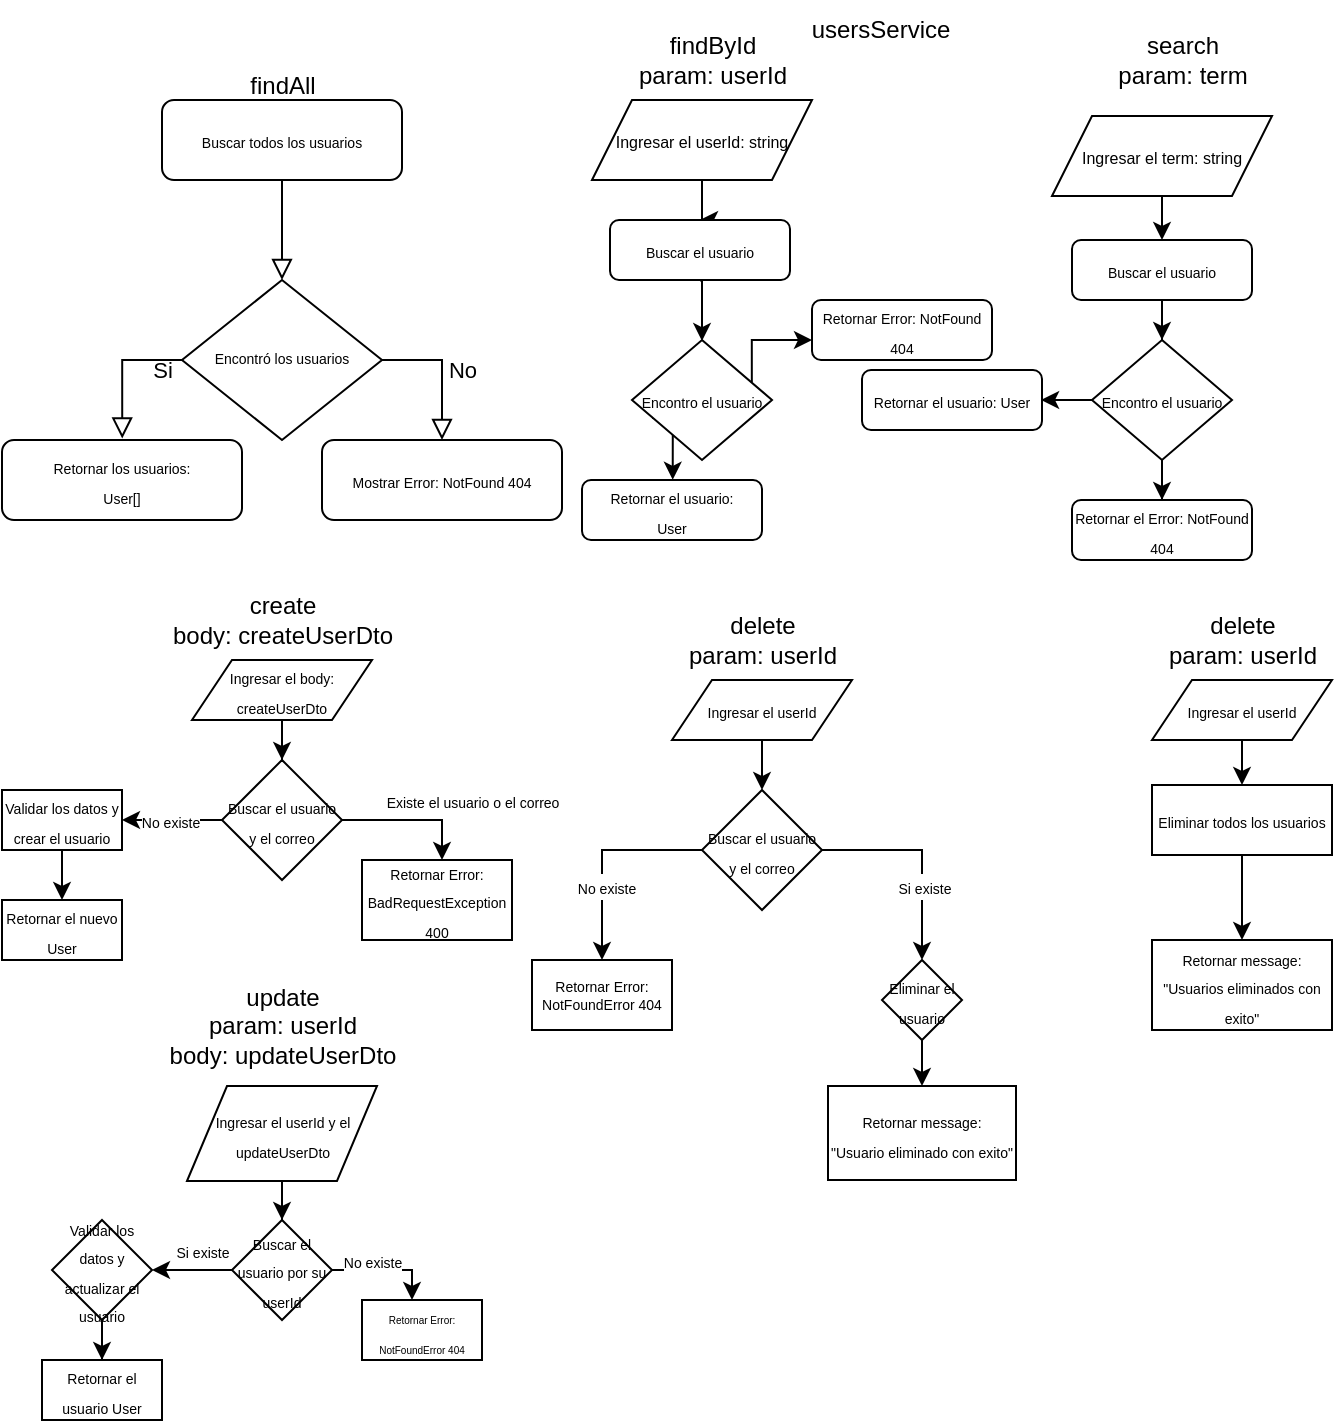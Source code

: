 <mxfile version="24.7.17">
  <diagram id="C5RBs43oDa-KdzZeNtuy" name="Page-1">
    <mxGraphModel dx="3287" dy="1670" grid="1" gridSize="10" guides="1" tooltips="1" connect="1" arrows="1" fold="1" page="1" pageScale="1" pageWidth="827" pageHeight="1169" math="0" shadow="0">
      <root>
        <mxCell id="WIyWlLk6GJQsqaUBKTNV-0" />
        <mxCell id="WIyWlLk6GJQsqaUBKTNV-1" parent="WIyWlLk6GJQsqaUBKTNV-0" />
        <mxCell id="WIyWlLk6GJQsqaUBKTNV-2" value="" style="rounded=0;html=1;jettySize=auto;orthogonalLoop=1;fontSize=11;endArrow=block;endFill=0;endSize=8;strokeWidth=1;shadow=0;labelBackgroundColor=none;edgeStyle=orthogonalEdgeStyle;" parent="WIyWlLk6GJQsqaUBKTNV-1" source="WIyWlLk6GJQsqaUBKTNV-3" target="WIyWlLk6GJQsqaUBKTNV-6" edge="1">
          <mxGeometry relative="1" as="geometry" />
        </mxCell>
        <mxCell id="WIyWlLk6GJQsqaUBKTNV-3" value="&lt;font style=&quot;font-size: 7px;&quot;&gt;Buscar todos los usuarios&lt;/font&gt;" style="rounded=1;whiteSpace=wrap;html=1;fontSize=12;glass=0;strokeWidth=1;shadow=0;" parent="WIyWlLk6GJQsqaUBKTNV-1" vertex="1">
          <mxGeometry x="100" y="50" width="120" height="40" as="geometry" />
        </mxCell>
        <mxCell id="WIyWlLk6GJQsqaUBKTNV-4" value="Si" style="rounded=0;html=1;jettySize=auto;orthogonalLoop=1;fontSize=11;endArrow=block;endFill=0;endSize=8;strokeWidth=1;shadow=0;labelBackgroundColor=none;edgeStyle=orthogonalEdgeStyle;entryX=0.501;entryY=-0.018;entryDx=0;entryDy=0;entryPerimeter=0;" parent="WIyWlLk6GJQsqaUBKTNV-1" source="WIyWlLk6GJQsqaUBKTNV-6" target="WIyWlLk6GJQsqaUBKTNV-11" edge="1">
          <mxGeometry y="20" relative="1" as="geometry">
            <mxPoint as="offset" />
            <mxPoint x="80" y="280" as="targetPoint" />
            <Array as="points">
              <mxPoint x="80" y="180" />
            </Array>
          </mxGeometry>
        </mxCell>
        <mxCell id="WIyWlLk6GJQsqaUBKTNV-5" value="No" style="edgeStyle=orthogonalEdgeStyle;rounded=0;html=1;jettySize=auto;orthogonalLoop=1;fontSize=11;endArrow=block;endFill=0;endSize=8;strokeWidth=1;shadow=0;labelBackgroundColor=none;" parent="WIyWlLk6GJQsqaUBKTNV-1" source="WIyWlLk6GJQsqaUBKTNV-6" target="WIyWlLk6GJQsqaUBKTNV-7" edge="1">
          <mxGeometry y="10" relative="1" as="geometry">
            <mxPoint as="offset" />
            <Array as="points">
              <mxPoint x="240" y="180" />
            </Array>
          </mxGeometry>
        </mxCell>
        <mxCell id="WIyWlLk6GJQsqaUBKTNV-6" value="&lt;font style=&quot;font-size: 7px;&quot;&gt;Encontró los usuarios&lt;/font&gt;" style="rhombus;whiteSpace=wrap;html=1;shadow=0;fontFamily=Helvetica;fontSize=12;align=center;strokeWidth=1;spacing=6;spacingTop=-4;" parent="WIyWlLk6GJQsqaUBKTNV-1" vertex="1">
          <mxGeometry x="110" y="140" width="100" height="80" as="geometry" />
        </mxCell>
        <mxCell id="WIyWlLk6GJQsqaUBKTNV-7" value="&lt;font style=&quot;font-size: 7px;&quot;&gt;Mostrar Error: NotFound 404&lt;/font&gt;" style="rounded=1;whiteSpace=wrap;html=1;fontSize=12;glass=0;strokeWidth=1;shadow=0;" parent="WIyWlLk6GJQsqaUBKTNV-1" vertex="1">
          <mxGeometry x="180" y="220" width="120" height="40" as="geometry" />
        </mxCell>
        <mxCell id="WIyWlLk6GJQsqaUBKTNV-11" value="&lt;font style=&quot;font-size: 7px;&quot;&gt;Retornar los usuarios:&lt;br&gt;User[]&lt;/font&gt;" style="rounded=1;whiteSpace=wrap;html=1;fontSize=12;glass=0;strokeWidth=1;shadow=0;" parent="WIyWlLk6GJQsqaUBKTNV-1" vertex="1">
          <mxGeometry x="20" y="220" width="120" height="40" as="geometry" />
        </mxCell>
        <mxCell id="ctFC_eEfjPi1U_Sdx5GM-1" value="usersService" style="text;html=1;align=center;verticalAlign=middle;resizable=0;points=[];autosize=1;strokeColor=none;fillColor=none;" vertex="1" parent="WIyWlLk6GJQsqaUBKTNV-1">
          <mxGeometry x="414" width="90" height="30" as="geometry" />
        </mxCell>
        <mxCell id="ctFC_eEfjPi1U_Sdx5GM-2" value="findAll" style="text;html=1;align=center;verticalAlign=middle;resizable=0;points=[];autosize=1;strokeColor=none;fillColor=none;" vertex="1" parent="WIyWlLk6GJQsqaUBKTNV-1">
          <mxGeometry x="130" y="28" width="60" height="30" as="geometry" />
        </mxCell>
        <mxCell id="ctFC_eEfjPi1U_Sdx5GM-4" value="&lt;div&gt;findById&lt;/div&gt;&lt;div&gt;param: userId&lt;br&gt;&lt;/div&gt;" style="text;html=1;align=center;verticalAlign=middle;resizable=0;points=[];autosize=1;strokeColor=none;fillColor=none;" vertex="1" parent="WIyWlLk6GJQsqaUBKTNV-1">
          <mxGeometry x="325" y="10" width="100" height="40" as="geometry" />
        </mxCell>
        <mxCell id="ctFC_eEfjPi1U_Sdx5GM-7" style="edgeStyle=orthogonalEdgeStyle;rounded=0;orthogonalLoop=1;jettySize=auto;html=1;entryX=0.5;entryY=0.009;entryDx=0;entryDy=0;entryPerimeter=0;exitX=0.5;exitY=1.01;exitDx=0;exitDy=0;exitPerimeter=0;" edge="1" parent="WIyWlLk6GJQsqaUBKTNV-1" source="ctFC_eEfjPi1U_Sdx5GM-13" target="ctFC_eEfjPi1U_Sdx5GM-8">
          <mxGeometry relative="1" as="geometry">
            <mxPoint x="370" y="130.0" as="targetPoint" />
            <mxPoint x="370" y="160" as="sourcePoint" />
          </mxGeometry>
        </mxCell>
        <mxCell id="ctFC_eEfjPi1U_Sdx5GM-9" style="edgeStyle=orthogonalEdgeStyle;rounded=0;orthogonalLoop=1;jettySize=auto;html=1;entryX=0.504;entryY=-0.003;entryDx=0;entryDy=0;entryPerimeter=0;exitX=0.144;exitY=0.651;exitDx=0;exitDy=0;exitPerimeter=0;" edge="1" parent="WIyWlLk6GJQsqaUBKTNV-1" source="ctFC_eEfjPi1U_Sdx5GM-8" target="ctFC_eEfjPi1U_Sdx5GM-14">
          <mxGeometry relative="1" as="geometry">
            <mxPoint x="310" y="290" as="targetPoint" />
          </mxGeometry>
        </mxCell>
        <mxCell id="ctFC_eEfjPi1U_Sdx5GM-15" style="edgeStyle=orthogonalEdgeStyle;rounded=0;orthogonalLoop=1;jettySize=auto;html=1;exitX=0.856;exitY=0.349;exitDx=0;exitDy=0;exitPerimeter=0;entryX=0;entryY=0.667;entryDx=0;entryDy=0;entryPerimeter=0;" edge="1" parent="WIyWlLk6GJQsqaUBKTNV-1" source="ctFC_eEfjPi1U_Sdx5GM-8" target="ctFC_eEfjPi1U_Sdx5GM-18">
          <mxGeometry relative="1" as="geometry">
            <mxPoint x="429" y="300" as="targetPoint" />
            <mxPoint x="398.64" y="230.24" as="sourcePoint" />
            <Array as="points">
              <mxPoint x="395" y="170" />
            </Array>
          </mxGeometry>
        </mxCell>
        <mxCell id="ctFC_eEfjPi1U_Sdx5GM-8" value="&lt;font style=&quot;font-size: 7px;&quot;&gt;Encontro el usuario&lt;/font&gt;" style="rhombus;whiteSpace=wrap;html=1;" vertex="1" parent="WIyWlLk6GJQsqaUBKTNV-1">
          <mxGeometry x="335" y="170" width="70" height="60" as="geometry" />
        </mxCell>
        <mxCell id="ctFC_eEfjPi1U_Sdx5GM-11" style="edgeStyle=orthogonalEdgeStyle;rounded=0;orthogonalLoop=1;jettySize=auto;html=1;entryX=0.5;entryY=0;entryDx=0;entryDy=0;" edge="1" parent="WIyWlLk6GJQsqaUBKTNV-1" source="ctFC_eEfjPi1U_Sdx5GM-10" target="ctFC_eEfjPi1U_Sdx5GM-13">
          <mxGeometry relative="1" as="geometry">
            <mxPoint x="370" y="110" as="targetPoint" />
            <Array as="points" />
          </mxGeometry>
        </mxCell>
        <mxCell id="ctFC_eEfjPi1U_Sdx5GM-10" value="&lt;font style=&quot;font-size: 8px;&quot;&gt;Ingresar el userId: string&lt;/font&gt;" style="shape=parallelogram;perimeter=parallelogramPerimeter;whiteSpace=wrap;html=1;fixedSize=1;" vertex="1" parent="WIyWlLk6GJQsqaUBKTNV-1">
          <mxGeometry x="315" y="50" width="110" height="40" as="geometry" />
        </mxCell>
        <mxCell id="ctFC_eEfjPi1U_Sdx5GM-13" value="&lt;font style=&quot;font-size: 7px;&quot;&gt;Buscar el usuario&lt;/font&gt;" style="rounded=1;whiteSpace=wrap;html=1;" vertex="1" parent="WIyWlLk6GJQsqaUBKTNV-1">
          <mxGeometry x="324" y="110" width="90" height="30" as="geometry" />
        </mxCell>
        <mxCell id="ctFC_eEfjPi1U_Sdx5GM-14" value="&lt;font style=&quot;font-size: 7px;&quot;&gt;Retornar el usuario:&lt;br&gt;User&lt;/font&gt;" style="rounded=1;whiteSpace=wrap;html=1;" vertex="1" parent="WIyWlLk6GJQsqaUBKTNV-1">
          <mxGeometry x="310" y="240" width="90" height="30" as="geometry" />
        </mxCell>
        <mxCell id="ctFC_eEfjPi1U_Sdx5GM-18" value="&lt;font style=&quot;font-size: 7px;&quot;&gt;Retornar Error: NotFound 404&lt;br&gt;&lt;/font&gt;" style="rounded=1;whiteSpace=wrap;html=1;" vertex="1" parent="WIyWlLk6GJQsqaUBKTNV-1">
          <mxGeometry x="425" y="150" width="90" height="30" as="geometry" />
        </mxCell>
        <mxCell id="ctFC_eEfjPi1U_Sdx5GM-19" value="&lt;div&gt;search&lt;/div&gt;&lt;div&gt;param: term&lt;br&gt;&lt;/div&gt;" style="text;html=1;align=center;verticalAlign=middle;resizable=0;points=[];autosize=1;strokeColor=none;fillColor=none;" vertex="1" parent="WIyWlLk6GJQsqaUBKTNV-1">
          <mxGeometry x="565" y="10" width="90" height="40" as="geometry" />
        </mxCell>
        <mxCell id="ctFC_eEfjPi1U_Sdx5GM-21" style="edgeStyle=orthogonalEdgeStyle;rounded=0;orthogonalLoop=1;jettySize=auto;html=1;entryX=0.5;entryY=0;entryDx=0;entryDy=0;" edge="1" parent="WIyWlLk6GJQsqaUBKTNV-1" source="ctFC_eEfjPi1U_Sdx5GM-20" target="ctFC_eEfjPi1U_Sdx5GM-24">
          <mxGeometry relative="1" as="geometry">
            <mxPoint x="600" y="118" as="targetPoint" />
          </mxGeometry>
        </mxCell>
        <mxCell id="ctFC_eEfjPi1U_Sdx5GM-20" value="&lt;font style=&quot;font-size: 8px;&quot;&gt;Ingresar el term: string&lt;/font&gt;" style="shape=parallelogram;perimeter=parallelogramPerimeter;whiteSpace=wrap;html=1;fixedSize=1;" vertex="1" parent="WIyWlLk6GJQsqaUBKTNV-1">
          <mxGeometry x="545" y="58" width="110" height="40" as="geometry" />
        </mxCell>
        <mxCell id="ctFC_eEfjPi1U_Sdx5GM-29" style="edgeStyle=orthogonalEdgeStyle;rounded=0;orthogonalLoop=1;jettySize=auto;html=1;entryX=0.5;entryY=0;entryDx=0;entryDy=0;" edge="1" parent="WIyWlLk6GJQsqaUBKTNV-1" source="ctFC_eEfjPi1U_Sdx5GM-24" target="ctFC_eEfjPi1U_Sdx5GM-28">
          <mxGeometry relative="1" as="geometry" />
        </mxCell>
        <mxCell id="ctFC_eEfjPi1U_Sdx5GM-24" value="&lt;font style=&quot;font-size: 7px;&quot;&gt;Buscar el usuario&lt;/font&gt;" style="rounded=1;whiteSpace=wrap;html=1;" vertex="1" parent="WIyWlLk6GJQsqaUBKTNV-1">
          <mxGeometry x="555" y="120" width="90" height="30" as="geometry" />
        </mxCell>
        <mxCell id="ctFC_eEfjPi1U_Sdx5GM-30" style="edgeStyle=orthogonalEdgeStyle;rounded=0;orthogonalLoop=1;jettySize=auto;html=1;entryX=0.995;entryY=0.499;entryDx=0;entryDy=0;entryPerimeter=0;" edge="1" parent="WIyWlLk6GJQsqaUBKTNV-1" source="ctFC_eEfjPi1U_Sdx5GM-28" target="ctFC_eEfjPi1U_Sdx5GM-31">
          <mxGeometry relative="1" as="geometry">
            <mxPoint x="540" y="200" as="targetPoint" />
          </mxGeometry>
        </mxCell>
        <mxCell id="ctFC_eEfjPi1U_Sdx5GM-32" style="edgeStyle=orthogonalEdgeStyle;rounded=0;orthogonalLoop=1;jettySize=auto;html=1;entryX=0.5;entryY=0;entryDx=0;entryDy=0;" edge="1" parent="WIyWlLk6GJQsqaUBKTNV-1" source="ctFC_eEfjPi1U_Sdx5GM-28" target="ctFC_eEfjPi1U_Sdx5GM-33">
          <mxGeometry relative="1" as="geometry">
            <mxPoint x="600" y="250" as="targetPoint" />
          </mxGeometry>
        </mxCell>
        <mxCell id="ctFC_eEfjPi1U_Sdx5GM-28" value="&lt;font style=&quot;font-size: 7px;&quot;&gt;Encontro el usuario&lt;/font&gt;" style="rhombus;whiteSpace=wrap;html=1;" vertex="1" parent="WIyWlLk6GJQsqaUBKTNV-1">
          <mxGeometry x="565" y="170" width="70" height="60" as="geometry" />
        </mxCell>
        <mxCell id="ctFC_eEfjPi1U_Sdx5GM-31" value="&lt;font style=&quot;font-size: 7px;&quot;&gt;Retornar el usuario: User&lt;font style=&quot;font-size: 7px;&quot;&gt;&lt;br&gt;&lt;/font&gt;&lt;/font&gt;" style="rounded=1;whiteSpace=wrap;html=1;" vertex="1" parent="WIyWlLk6GJQsqaUBKTNV-1">
          <mxGeometry x="450" y="185" width="90" height="30" as="geometry" />
        </mxCell>
        <mxCell id="ctFC_eEfjPi1U_Sdx5GM-33" value="&lt;font style=&quot;font-size: 7px;&quot;&gt;Retornar el Error: NotFound 404&lt;font style=&quot;font-size: 7px;&quot;&gt;&lt;font style=&quot;font-size: 7px;&quot;&gt;&lt;br&gt;&lt;/font&gt;&lt;/font&gt;&lt;/font&gt;" style="rounded=1;whiteSpace=wrap;html=1;" vertex="1" parent="WIyWlLk6GJQsqaUBKTNV-1">
          <mxGeometry x="555" y="250" width="90" height="30" as="geometry" />
        </mxCell>
        <mxCell id="ctFC_eEfjPi1U_Sdx5GM-34" value="&lt;div&gt;create&lt;/div&gt;&lt;div&gt;body: createUserDto&lt;br&gt;&lt;/div&gt;" style="text;html=1;align=center;verticalAlign=middle;resizable=0;points=[];autosize=1;strokeColor=none;fillColor=none;" vertex="1" parent="WIyWlLk6GJQsqaUBKTNV-1">
          <mxGeometry x="95" y="290" width="130" height="40" as="geometry" />
        </mxCell>
        <mxCell id="ctFC_eEfjPi1U_Sdx5GM-35" value="&lt;font style=&quot;font-size: 7px;&quot;&gt;Ingresar el body: createUserDto&lt;br&gt;&lt;/font&gt;" style="shape=parallelogram;perimeter=parallelogramPerimeter;whiteSpace=wrap;html=1;fixedSize=1;" vertex="1" parent="WIyWlLk6GJQsqaUBKTNV-1">
          <mxGeometry x="115" y="330" width="90" height="30" as="geometry" />
        </mxCell>
        <mxCell id="ctFC_eEfjPi1U_Sdx5GM-38" style="edgeStyle=orthogonalEdgeStyle;rounded=0;orthogonalLoop=1;jettySize=auto;html=1;exitX=0.5;exitY=1;exitDx=0;exitDy=0;" edge="1" parent="WIyWlLk6GJQsqaUBKTNV-1" source="ctFC_eEfjPi1U_Sdx5GM-35" target="ctFC_eEfjPi1U_Sdx5GM-39">
          <mxGeometry relative="1" as="geometry">
            <mxPoint x="160" y="440" as="targetPoint" />
            <mxPoint x="160" y="419.8" as="sourcePoint" />
            <Array as="points" />
          </mxGeometry>
        </mxCell>
        <mxCell id="ctFC_eEfjPi1U_Sdx5GM-40" style="edgeStyle=orthogonalEdgeStyle;rounded=0;orthogonalLoop=1;jettySize=auto;html=1;" edge="1" parent="WIyWlLk6GJQsqaUBKTNV-1" source="ctFC_eEfjPi1U_Sdx5GM-39" target="ctFC_eEfjPi1U_Sdx5GM-43">
          <mxGeometry relative="1" as="geometry">
            <mxPoint x="230" y="450" as="targetPoint" />
            <Array as="points">
              <mxPoint x="240" y="410" />
            </Array>
          </mxGeometry>
        </mxCell>
        <mxCell id="ctFC_eEfjPi1U_Sdx5GM-41" value="&lt;font style=&quot;font-size: 7px;&quot;&gt;Existe el usuario o el correo&lt;/font&gt;" style="edgeLabel;html=1;align=center;verticalAlign=middle;resizable=0;points=[];" vertex="1" connectable="0" parent="ctFC_eEfjPi1U_Sdx5GM-40">
          <mxGeometry x="0.253" y="-1" relative="1" as="geometry">
            <mxPoint x="21" y="-11" as="offset" />
          </mxGeometry>
        </mxCell>
        <mxCell id="ctFC_eEfjPi1U_Sdx5GM-44" style="edgeStyle=orthogonalEdgeStyle;rounded=0;orthogonalLoop=1;jettySize=auto;html=1;" edge="1" parent="WIyWlLk6GJQsqaUBKTNV-1" source="ctFC_eEfjPi1U_Sdx5GM-39" target="ctFC_eEfjPi1U_Sdx5GM-45">
          <mxGeometry relative="1" as="geometry">
            <mxPoint x="90" y="410" as="targetPoint" />
          </mxGeometry>
        </mxCell>
        <mxCell id="ctFC_eEfjPi1U_Sdx5GM-46" value="&lt;font style=&quot;font-size: 7px;&quot;&gt;No existe&lt;br&gt;&lt;/font&gt;" style="edgeLabel;html=1;align=center;verticalAlign=middle;resizable=0;points=[];" vertex="1" connectable="0" parent="ctFC_eEfjPi1U_Sdx5GM-44">
          <mxGeometry x="0.04" relative="1" as="geometry">
            <mxPoint as="offset" />
          </mxGeometry>
        </mxCell>
        <mxCell id="ctFC_eEfjPi1U_Sdx5GM-39" value="&lt;font style=&quot;font-size: 7px;&quot;&gt;Buscar el usuario y el correo&lt;br&gt;&lt;/font&gt;" style="rhombus;whiteSpace=wrap;html=1;" vertex="1" parent="WIyWlLk6GJQsqaUBKTNV-1">
          <mxGeometry x="130" y="380" width="60" height="60" as="geometry" />
        </mxCell>
        <mxCell id="ctFC_eEfjPi1U_Sdx5GM-43" value="&lt;font style=&quot;font-size: 7px;&quot;&gt;Retornar Error: BadRequestException 400&lt;font style=&quot;font-size: 7px;&quot;&gt;&lt;font style=&quot;font-size: 7px;&quot;&gt;&lt;br&gt;&lt;/font&gt;&lt;/font&gt;&lt;/font&gt;" style="rounded=0;whiteSpace=wrap;html=1;" vertex="1" parent="WIyWlLk6GJQsqaUBKTNV-1">
          <mxGeometry x="200" y="430" width="75" height="40" as="geometry" />
        </mxCell>
        <mxCell id="ctFC_eEfjPi1U_Sdx5GM-47" style="edgeStyle=orthogonalEdgeStyle;rounded=0;orthogonalLoop=1;jettySize=auto;html=1;" edge="1" parent="WIyWlLk6GJQsqaUBKTNV-1" source="ctFC_eEfjPi1U_Sdx5GM-45" target="ctFC_eEfjPi1U_Sdx5GM-48">
          <mxGeometry relative="1" as="geometry">
            <mxPoint x="50" y="450" as="targetPoint" />
          </mxGeometry>
        </mxCell>
        <mxCell id="ctFC_eEfjPi1U_Sdx5GM-45" value="&lt;font style=&quot;font-size: 7px;&quot;&gt;Validar los datos y crear el usuario&lt;br&gt;&lt;/font&gt;" style="rounded=0;whiteSpace=wrap;html=1;" vertex="1" parent="WIyWlLk6GJQsqaUBKTNV-1">
          <mxGeometry x="20" y="395" width="60" height="30" as="geometry" />
        </mxCell>
        <mxCell id="ctFC_eEfjPi1U_Sdx5GM-48" value="&lt;font style=&quot;font-size: 7px;&quot;&gt;Retornar el nuevo User&lt;br&gt;&lt;/font&gt;" style="rounded=0;whiteSpace=wrap;html=1;" vertex="1" parent="WIyWlLk6GJQsqaUBKTNV-1">
          <mxGeometry x="20" y="450" width="60" height="30" as="geometry" />
        </mxCell>
        <mxCell id="ctFC_eEfjPi1U_Sdx5GM-49" value="&lt;div&gt;update&lt;/div&gt;&lt;div&gt;param: userId&lt;/div&gt;&lt;div&gt;body: updateUserDto&lt;br&gt;&lt;/div&gt;" style="text;html=1;align=center;verticalAlign=middle;resizable=0;points=[];autosize=1;strokeColor=none;fillColor=none;" vertex="1" parent="WIyWlLk6GJQsqaUBKTNV-1">
          <mxGeometry x="90" y="483" width="140" height="60" as="geometry" />
        </mxCell>
        <mxCell id="ctFC_eEfjPi1U_Sdx5GM-51" style="edgeStyle=orthogonalEdgeStyle;rounded=0;orthogonalLoop=1;jettySize=auto;html=1;" edge="1" parent="WIyWlLk6GJQsqaUBKTNV-1" source="ctFC_eEfjPi1U_Sdx5GM-50" target="ctFC_eEfjPi1U_Sdx5GM-52">
          <mxGeometry relative="1" as="geometry">
            <mxPoint x="160" y="610" as="targetPoint" />
          </mxGeometry>
        </mxCell>
        <mxCell id="ctFC_eEfjPi1U_Sdx5GM-50" value="&lt;font style=&quot;font-size: 7px;&quot;&gt;Ingresar el userId y el updateUserDto&lt;br&gt;&lt;/font&gt;" style="shape=parallelogram;perimeter=parallelogramPerimeter;whiteSpace=wrap;html=1;fixedSize=1;" vertex="1" parent="WIyWlLk6GJQsqaUBKTNV-1">
          <mxGeometry x="112.5" y="543" width="95" height="47.5" as="geometry" />
        </mxCell>
        <mxCell id="ctFC_eEfjPi1U_Sdx5GM-54" style="edgeStyle=orthogonalEdgeStyle;rounded=0;orthogonalLoop=1;jettySize=auto;html=1;exitX=1;exitY=0.5;exitDx=0;exitDy=0;" edge="1" parent="WIyWlLk6GJQsqaUBKTNV-1" source="ctFC_eEfjPi1U_Sdx5GM-52" target="ctFC_eEfjPi1U_Sdx5GM-55">
          <mxGeometry relative="1" as="geometry">
            <mxPoint x="224.99" y="660" as="targetPoint" />
            <mxPoint x="159.99" y="635.0" as="sourcePoint" />
            <Array as="points">
              <mxPoint x="225" y="635" />
            </Array>
          </mxGeometry>
        </mxCell>
        <mxCell id="ctFC_eEfjPi1U_Sdx5GM-56" value="&lt;font style=&quot;font-size: 7px;&quot;&gt;No existe&lt;br&gt;&lt;/font&gt;" style="edgeLabel;html=1;align=center;verticalAlign=middle;resizable=0;points=[];" vertex="1" connectable="0" parent="ctFC_eEfjPi1U_Sdx5GM-54">
          <mxGeometry x="-0.301" relative="1" as="geometry">
            <mxPoint x="1" y="-5" as="offset" />
          </mxGeometry>
        </mxCell>
        <mxCell id="ctFC_eEfjPi1U_Sdx5GM-57" style="edgeStyle=orthogonalEdgeStyle;rounded=0;orthogonalLoop=1;jettySize=auto;html=1;" edge="1" parent="WIyWlLk6GJQsqaUBKTNV-1" source="ctFC_eEfjPi1U_Sdx5GM-52" target="ctFC_eEfjPi1U_Sdx5GM-58">
          <mxGeometry relative="1" as="geometry">
            <mxPoint x="80" y="635" as="targetPoint" />
          </mxGeometry>
        </mxCell>
        <mxCell id="ctFC_eEfjPi1U_Sdx5GM-52" value="&lt;font style=&quot;font-size: 7px;&quot;&gt;Buscar el usuario por su userId&lt;br&gt;&lt;/font&gt;" style="rhombus;whiteSpace=wrap;html=1;" vertex="1" parent="WIyWlLk6GJQsqaUBKTNV-1">
          <mxGeometry x="135" y="610" width="50" height="50" as="geometry" />
        </mxCell>
        <mxCell id="ctFC_eEfjPi1U_Sdx5GM-55" value="&lt;font style=&quot;font-size: 5px;&quot;&gt;Retornar Error: NotFoundError 404&lt;br&gt;&lt;/font&gt;" style="rounded=0;whiteSpace=wrap;html=1;" vertex="1" parent="WIyWlLk6GJQsqaUBKTNV-1">
          <mxGeometry x="200" y="650" width="60" height="30" as="geometry" />
        </mxCell>
        <mxCell id="ctFC_eEfjPi1U_Sdx5GM-60" style="edgeStyle=orthogonalEdgeStyle;rounded=0;orthogonalLoop=1;jettySize=auto;html=1;" edge="1" parent="WIyWlLk6GJQsqaUBKTNV-1" source="ctFC_eEfjPi1U_Sdx5GM-58" target="ctFC_eEfjPi1U_Sdx5GM-61">
          <mxGeometry relative="1" as="geometry">
            <mxPoint x="70" y="680" as="targetPoint" />
          </mxGeometry>
        </mxCell>
        <mxCell id="ctFC_eEfjPi1U_Sdx5GM-58" value="&lt;font style=&quot;font-size: 7px;&quot;&gt;Validar los datos y actualizar el usuario&lt;br&gt;&lt;/font&gt;" style="rhombus;whiteSpace=wrap;html=1;" vertex="1" parent="WIyWlLk6GJQsqaUBKTNV-1">
          <mxGeometry x="45" y="610" width="50" height="50" as="geometry" />
        </mxCell>
        <mxCell id="ctFC_eEfjPi1U_Sdx5GM-59" value="&lt;font style=&quot;font-size: 7px;&quot;&gt;Si existe&lt;br&gt;&lt;/font&gt;" style="text;html=1;align=center;verticalAlign=middle;resizable=0;points=[];autosize=1;strokeColor=none;fillColor=none;" vertex="1" parent="WIyWlLk6GJQsqaUBKTNV-1">
          <mxGeometry x="95" y="610" width="50" height="30" as="geometry" />
        </mxCell>
        <mxCell id="ctFC_eEfjPi1U_Sdx5GM-61" value="&lt;font style=&quot;font-size: 7px;&quot;&gt;Retornar el usuario User&lt;br&gt;&lt;/font&gt;" style="rounded=0;whiteSpace=wrap;html=1;" vertex="1" parent="WIyWlLk6GJQsqaUBKTNV-1">
          <mxGeometry x="40" y="680" width="60" height="30" as="geometry" />
        </mxCell>
        <mxCell id="ctFC_eEfjPi1U_Sdx5GM-62" value="&lt;div&gt;delete&lt;/div&gt;&lt;div&gt;param: userId&lt;br&gt;&lt;/div&gt;" style="text;html=1;align=center;verticalAlign=middle;resizable=0;points=[];autosize=1;strokeColor=none;fillColor=none;" vertex="1" parent="WIyWlLk6GJQsqaUBKTNV-1">
          <mxGeometry x="350" y="300" width="100" height="40" as="geometry" />
        </mxCell>
        <mxCell id="ctFC_eEfjPi1U_Sdx5GM-64" style="edgeStyle=orthogonalEdgeStyle;rounded=0;orthogonalLoop=1;jettySize=auto;html=1;entryX=0.5;entryY=0;entryDx=0;entryDy=0;" edge="1" parent="WIyWlLk6GJQsqaUBKTNV-1" source="ctFC_eEfjPi1U_Sdx5GM-63" target="ctFC_eEfjPi1U_Sdx5GM-65">
          <mxGeometry relative="1" as="geometry">
            <mxPoint x="400" y="390" as="targetPoint" />
          </mxGeometry>
        </mxCell>
        <mxCell id="ctFC_eEfjPi1U_Sdx5GM-63" value="&lt;font style=&quot;font-size: 7px;&quot;&gt;Ingresar el userId&lt;br&gt;&lt;/font&gt;" style="shape=parallelogram;perimeter=parallelogramPerimeter;whiteSpace=wrap;html=1;fixedSize=1;" vertex="1" parent="WIyWlLk6GJQsqaUBKTNV-1">
          <mxGeometry x="355" y="340" width="90" height="30" as="geometry" />
        </mxCell>
        <mxCell id="ctFC_eEfjPi1U_Sdx5GM-67" style="edgeStyle=orthogonalEdgeStyle;rounded=0;orthogonalLoop=1;jettySize=auto;html=1;" edge="1" parent="WIyWlLk6GJQsqaUBKTNV-1" source="ctFC_eEfjPi1U_Sdx5GM-65" target="ctFC_eEfjPi1U_Sdx5GM-69">
          <mxGeometry relative="1" as="geometry">
            <mxPoint x="320" y="480" as="targetPoint" />
          </mxGeometry>
        </mxCell>
        <mxCell id="ctFC_eEfjPi1U_Sdx5GM-68" value="&lt;font style=&quot;font-size: 7px;&quot;&gt;No existe&lt;br&gt;&lt;/font&gt;" style="edgeLabel;html=1;align=center;verticalAlign=middle;resizable=0;points=[];" vertex="1" connectable="0" parent="ctFC_eEfjPi1U_Sdx5GM-67">
          <mxGeometry x="0.298" y="2" relative="1" as="geometry">
            <mxPoint as="offset" />
          </mxGeometry>
        </mxCell>
        <mxCell id="ctFC_eEfjPi1U_Sdx5GM-70" style="edgeStyle=orthogonalEdgeStyle;rounded=0;orthogonalLoop=1;jettySize=auto;html=1;" edge="1" parent="WIyWlLk6GJQsqaUBKTNV-1" source="ctFC_eEfjPi1U_Sdx5GM-65" target="ctFC_eEfjPi1U_Sdx5GM-71">
          <mxGeometry relative="1" as="geometry">
            <mxPoint x="480" y="480" as="targetPoint" />
          </mxGeometry>
        </mxCell>
        <mxCell id="ctFC_eEfjPi1U_Sdx5GM-72" value="&lt;font style=&quot;font-size: 7px;&quot;&gt;Si existe&lt;br&gt;&lt;/font&gt;" style="edgeLabel;html=1;align=center;verticalAlign=middle;resizable=0;points=[];" vertex="1" connectable="0" parent="ctFC_eEfjPi1U_Sdx5GM-70">
          <mxGeometry x="0.289" y="1" relative="1" as="geometry">
            <mxPoint as="offset" />
          </mxGeometry>
        </mxCell>
        <mxCell id="ctFC_eEfjPi1U_Sdx5GM-65" value="&lt;font style=&quot;font-size: 7px;&quot;&gt;Buscar el usuario y el correo&lt;br&gt;&lt;/font&gt;" style="rhombus;whiteSpace=wrap;html=1;" vertex="1" parent="WIyWlLk6GJQsqaUBKTNV-1">
          <mxGeometry x="370" y="395" width="60" height="60" as="geometry" />
        </mxCell>
        <mxCell id="ctFC_eEfjPi1U_Sdx5GM-69" value="&lt;div style=&quot;font-size: 7px;&quot;&gt;&lt;font style=&quot;font-size: 7px;&quot;&gt;Retornar Error: NotFoundError 404&lt;/font&gt;&lt;/div&gt;" style="rounded=0;whiteSpace=wrap;html=1;" vertex="1" parent="WIyWlLk6GJQsqaUBKTNV-1">
          <mxGeometry x="285" y="480" width="70" height="35" as="geometry" />
        </mxCell>
        <mxCell id="ctFC_eEfjPi1U_Sdx5GM-74" style="edgeStyle=orthogonalEdgeStyle;rounded=0;orthogonalLoop=1;jettySize=auto;html=1;" edge="1" parent="WIyWlLk6GJQsqaUBKTNV-1" source="ctFC_eEfjPi1U_Sdx5GM-71" target="ctFC_eEfjPi1U_Sdx5GM-75">
          <mxGeometry relative="1" as="geometry">
            <mxPoint x="480" y="540" as="targetPoint" />
          </mxGeometry>
        </mxCell>
        <mxCell id="ctFC_eEfjPi1U_Sdx5GM-71" value="&lt;font style=&quot;font-size: 7px;&quot;&gt;Eliminar el usuario&lt;br&gt;&lt;/font&gt;" style="rhombus;whiteSpace=wrap;html=1;" vertex="1" parent="WIyWlLk6GJQsqaUBKTNV-1">
          <mxGeometry x="460" y="480" width="40" height="40" as="geometry" />
        </mxCell>
        <mxCell id="ctFC_eEfjPi1U_Sdx5GM-75" value="&lt;font style=&quot;font-size: 7px;&quot;&gt;Retornar message: &lt;br&gt;&quot;Usuario eliminado con exito&quot;&lt;br&gt;&lt;/font&gt;" style="rounded=0;whiteSpace=wrap;html=1;" vertex="1" parent="WIyWlLk6GJQsqaUBKTNV-1">
          <mxGeometry x="433" y="543" width="94" height="47" as="geometry" />
        </mxCell>
        <mxCell id="ctFC_eEfjPi1U_Sdx5GM-78" value="&lt;div&gt;delete&lt;/div&gt;&lt;div&gt;param: userId&lt;br&gt;&lt;/div&gt;" style="text;html=1;align=center;verticalAlign=middle;resizable=0;points=[];autosize=1;strokeColor=none;fillColor=none;" vertex="1" parent="WIyWlLk6GJQsqaUBKTNV-1">
          <mxGeometry x="590" y="300" width="100" height="40" as="geometry" />
        </mxCell>
        <mxCell id="ctFC_eEfjPi1U_Sdx5GM-80" style="edgeStyle=orthogonalEdgeStyle;rounded=0;orthogonalLoop=1;jettySize=auto;html=1;" edge="1" parent="WIyWlLk6GJQsqaUBKTNV-1" source="ctFC_eEfjPi1U_Sdx5GM-79" target="ctFC_eEfjPi1U_Sdx5GM-82">
          <mxGeometry relative="1" as="geometry">
            <mxPoint x="640" y="390" as="targetPoint" />
          </mxGeometry>
        </mxCell>
        <mxCell id="ctFC_eEfjPi1U_Sdx5GM-79" value="&lt;font style=&quot;font-size: 7px;&quot;&gt;Ingresar el userId&lt;br&gt;&lt;/font&gt;" style="shape=parallelogram;perimeter=parallelogramPerimeter;whiteSpace=wrap;html=1;fixedSize=1;" vertex="1" parent="WIyWlLk6GJQsqaUBKTNV-1">
          <mxGeometry x="595" y="340" width="90" height="30" as="geometry" />
        </mxCell>
        <mxCell id="ctFC_eEfjPi1U_Sdx5GM-83" style="edgeStyle=orthogonalEdgeStyle;rounded=0;orthogonalLoop=1;jettySize=auto;html=1;" edge="1" parent="WIyWlLk6GJQsqaUBKTNV-1" source="ctFC_eEfjPi1U_Sdx5GM-82" target="ctFC_eEfjPi1U_Sdx5GM-84">
          <mxGeometry relative="1" as="geometry">
            <mxPoint x="640" y="470" as="targetPoint" />
          </mxGeometry>
        </mxCell>
        <mxCell id="ctFC_eEfjPi1U_Sdx5GM-82" value="&lt;font style=&quot;font-size: 7px;&quot;&gt;Eliminar todos los usuarios&lt;br&gt;&lt;/font&gt;" style="rounded=0;whiteSpace=wrap;html=1;" vertex="1" parent="WIyWlLk6GJQsqaUBKTNV-1">
          <mxGeometry x="595" y="392.5" width="90" height="35" as="geometry" />
        </mxCell>
        <mxCell id="ctFC_eEfjPi1U_Sdx5GM-84" value="&lt;font style=&quot;font-size: 7px;&quot;&gt;Retornar message: &quot;Usuarios eliminados con exito&quot;&lt;br&gt;&lt;/font&gt;" style="rounded=0;whiteSpace=wrap;html=1;" vertex="1" parent="WIyWlLk6GJQsqaUBKTNV-1">
          <mxGeometry x="595" y="470" width="90" height="45" as="geometry" />
        </mxCell>
      </root>
    </mxGraphModel>
  </diagram>
</mxfile>
